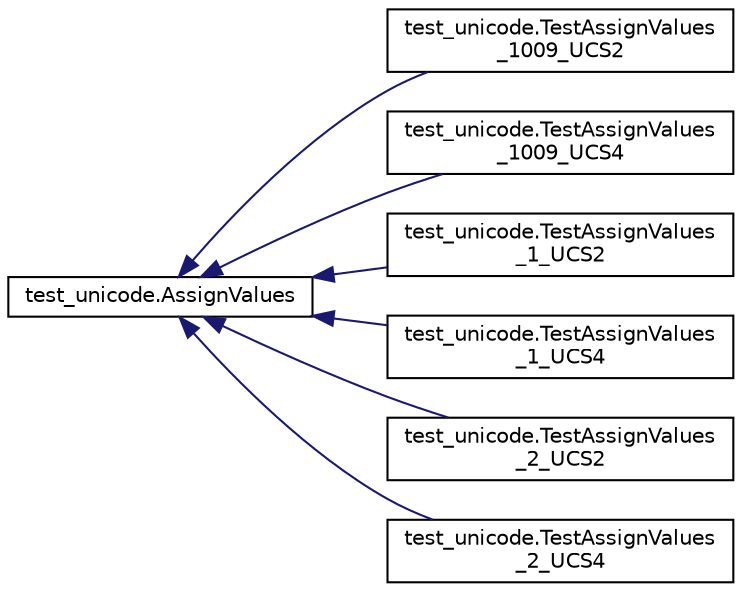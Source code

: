 digraph "Graphical Class Hierarchy"
{
 // LATEX_PDF_SIZE
  edge [fontname="Helvetica",fontsize="10",labelfontname="Helvetica",labelfontsize="10"];
  node [fontname="Helvetica",fontsize="10",shape=record];
  rankdir="LR";
  Node0 [label="test_unicode.AssignValues",height=0.2,width=0.4,color="black", fillcolor="white", style="filled",URL="$classtest__unicode_1_1AssignValues.html",tooltip=" "];
  Node0 -> Node1 [dir="back",color="midnightblue",fontsize="10",style="solid",fontname="Helvetica"];
  Node1 [label="test_unicode.TestAssignValues\l_1009_UCS2",height=0.2,width=0.4,color="black", fillcolor="white", style="filled",URL="$classtest__unicode_1_1TestAssignValues__1009__UCS2.html",tooltip=" "];
  Node0 -> Node2 [dir="back",color="midnightblue",fontsize="10",style="solid",fontname="Helvetica"];
  Node2 [label="test_unicode.TestAssignValues\l_1009_UCS4",height=0.2,width=0.4,color="black", fillcolor="white", style="filled",URL="$classtest__unicode_1_1TestAssignValues__1009__UCS4.html",tooltip=" "];
  Node0 -> Node3 [dir="back",color="midnightblue",fontsize="10",style="solid",fontname="Helvetica"];
  Node3 [label="test_unicode.TestAssignValues\l_1_UCS2",height=0.2,width=0.4,color="black", fillcolor="white", style="filled",URL="$classtest__unicode_1_1TestAssignValues__1__UCS2.html",tooltip=" "];
  Node0 -> Node4 [dir="back",color="midnightblue",fontsize="10",style="solid",fontname="Helvetica"];
  Node4 [label="test_unicode.TestAssignValues\l_1_UCS4",height=0.2,width=0.4,color="black", fillcolor="white", style="filled",URL="$classtest__unicode_1_1TestAssignValues__1__UCS4.html",tooltip=" "];
  Node0 -> Node5 [dir="back",color="midnightblue",fontsize="10",style="solid",fontname="Helvetica"];
  Node5 [label="test_unicode.TestAssignValues\l_2_UCS2",height=0.2,width=0.4,color="black", fillcolor="white", style="filled",URL="$classtest__unicode_1_1TestAssignValues__2__UCS2.html",tooltip=" "];
  Node0 -> Node6 [dir="back",color="midnightblue",fontsize="10",style="solid",fontname="Helvetica"];
  Node6 [label="test_unicode.TestAssignValues\l_2_UCS4",height=0.2,width=0.4,color="black", fillcolor="white", style="filled",URL="$classtest__unicode_1_1TestAssignValues__2__UCS4.html",tooltip=" "];
}
